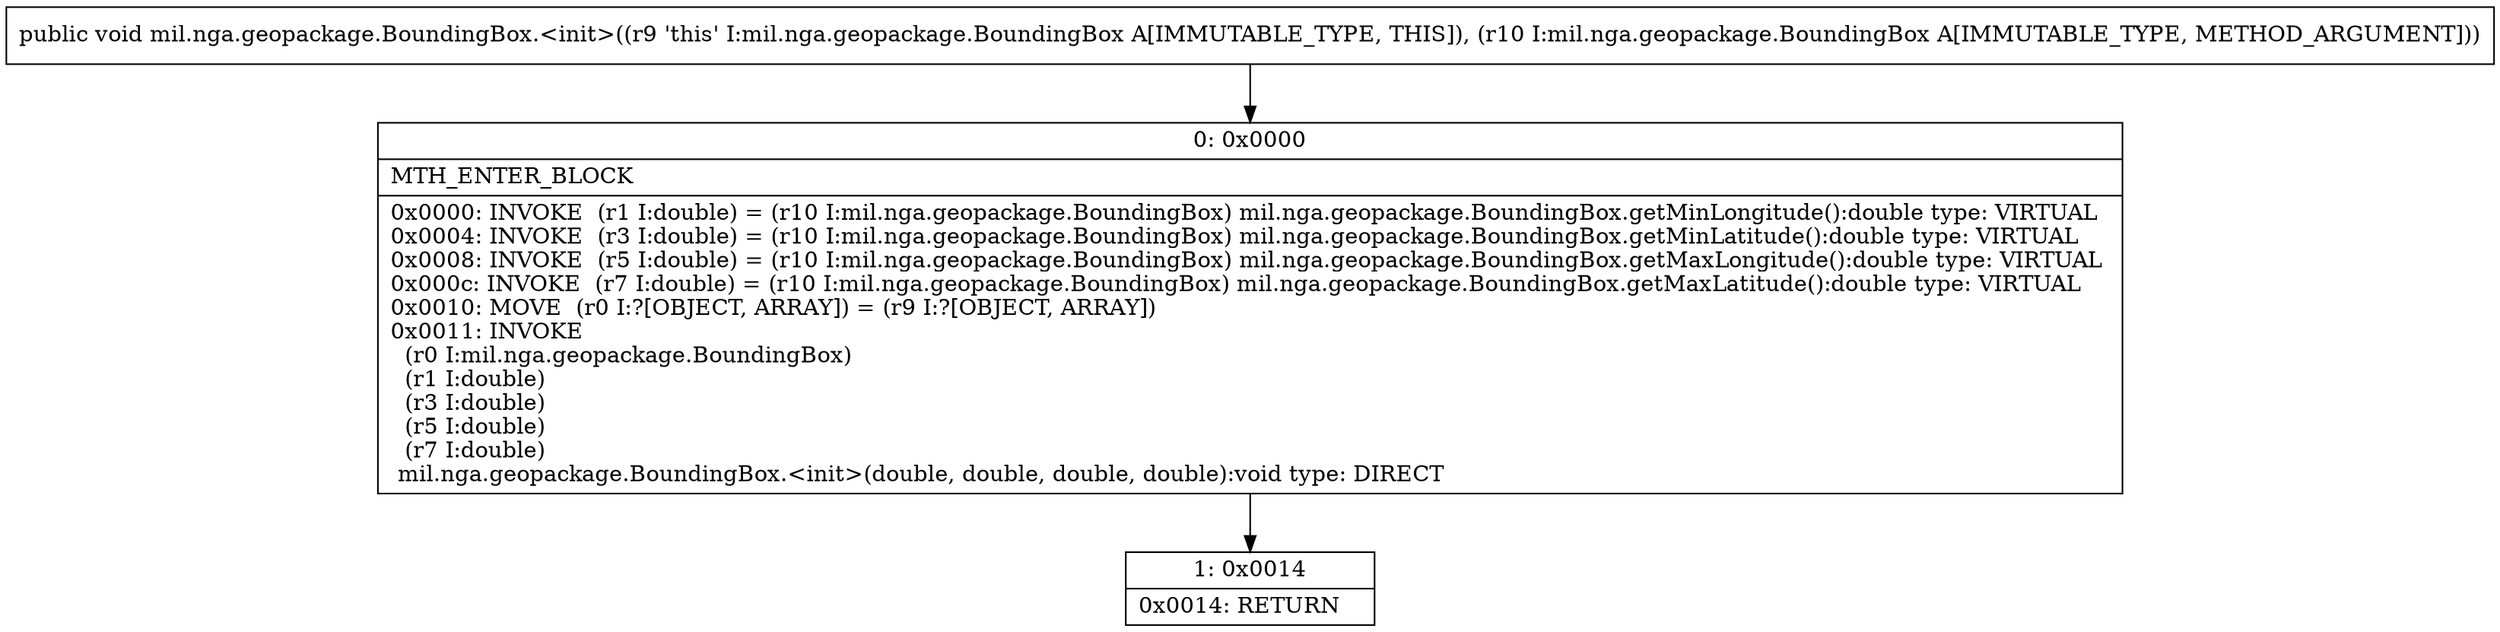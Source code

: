 digraph "CFG formil.nga.geopackage.BoundingBox.\<init\>(Lmil\/nga\/geopackage\/BoundingBox;)V" {
Node_0 [shape=record,label="{0\:\ 0x0000|MTH_ENTER_BLOCK\l|0x0000: INVOKE  (r1 I:double) = (r10 I:mil.nga.geopackage.BoundingBox) mil.nga.geopackage.BoundingBox.getMinLongitude():double type: VIRTUAL \l0x0004: INVOKE  (r3 I:double) = (r10 I:mil.nga.geopackage.BoundingBox) mil.nga.geopackage.BoundingBox.getMinLatitude():double type: VIRTUAL \l0x0008: INVOKE  (r5 I:double) = (r10 I:mil.nga.geopackage.BoundingBox) mil.nga.geopackage.BoundingBox.getMaxLongitude():double type: VIRTUAL \l0x000c: INVOKE  (r7 I:double) = (r10 I:mil.nga.geopackage.BoundingBox) mil.nga.geopackage.BoundingBox.getMaxLatitude():double type: VIRTUAL \l0x0010: MOVE  (r0 I:?[OBJECT, ARRAY]) = (r9 I:?[OBJECT, ARRAY]) \l0x0011: INVOKE  \l  (r0 I:mil.nga.geopackage.BoundingBox)\l  (r1 I:double)\l  (r3 I:double)\l  (r5 I:double)\l  (r7 I:double)\l mil.nga.geopackage.BoundingBox.\<init\>(double, double, double, double):void type: DIRECT \l}"];
Node_1 [shape=record,label="{1\:\ 0x0014|0x0014: RETURN   \l}"];
MethodNode[shape=record,label="{public void mil.nga.geopackage.BoundingBox.\<init\>((r9 'this' I:mil.nga.geopackage.BoundingBox A[IMMUTABLE_TYPE, THIS]), (r10 I:mil.nga.geopackage.BoundingBox A[IMMUTABLE_TYPE, METHOD_ARGUMENT])) }"];
MethodNode -> Node_0;
Node_0 -> Node_1;
}


